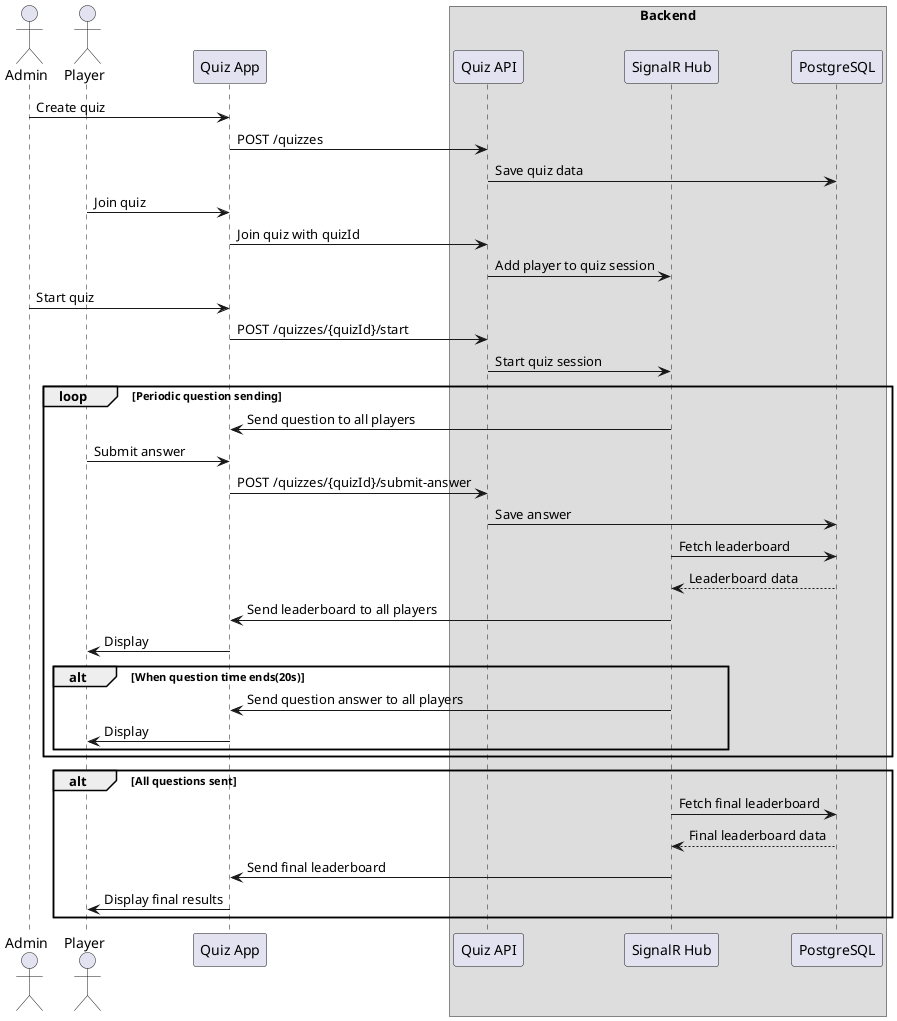 @startuml StartQuizSessionFlow

actor Admin
actor Player

participant "Quiz App" as QuizApp

box "Backend"
participant "Quiz API" as QuizAPI
participant "SignalR Hub" as SignalRHub
participant "PostgreSQL" as PostgreSQL
end box

Admin -> QuizApp: Create quiz
QuizApp -> QuizAPI: POST /quizzes
QuizAPI -> PostgreSQL: Save quiz data

Player -> QuizApp: Join quiz
QuizApp -> QuizAPI: Join quiz with quizId
QuizAPI -> SignalRHub: Add player to quiz session

Admin -> QuizApp: Start quiz
QuizApp -> QuizAPI: POST /quizzes/{quizId}/start
QuizAPI -> SignalRHub: Start quiz session

loop Periodic question sending
    SignalRHub -> QuizApp: Send question to all players
    Player -> QuizApp: Submit answer
    QuizApp -> QuizAPI: POST /quizzes/{quizId}/submit-answer
    QuizAPI -> PostgreSQL: Save answer
    SignalRHub -> PostgreSQL: Fetch leaderboard
    PostgreSQL --> SignalRHub: Leaderboard data
    SignalRHub -> QuizApp: Send leaderboard to all players
    QuizApp -> Player: Display
    alt When question time ends(20s)
        SignalRHub -> QuizApp: Send question answer to all players
        QuizApp -> Player: Display
    end
end while (More questions remain)

alt All questions sent
    SignalRHub -> PostgreSQL: Fetch final leaderboard
    PostgreSQL --> SignalRHub: Final leaderboard data
    SignalRHub -> QuizApp: Send final leaderboard
    QuizApp -> Player: Display final results
end
@enduml